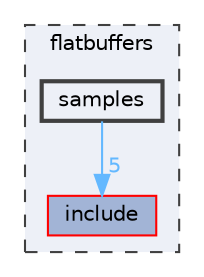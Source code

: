 digraph "flatbuffers/samples"
{
 // LATEX_PDF_SIZE
  bgcolor="transparent";
  edge [fontname=Helvetica,fontsize=10,labelfontname=Helvetica,labelfontsize=10];
  node [fontname=Helvetica,fontsize=10,shape=box,height=0.2,width=0.4];
  compound=true
  subgraph clusterdir_aab3332a77760f74556dcb4aee61b405 {
    graph [ bgcolor="#edf0f7", pencolor="grey25", label="flatbuffers", fontname=Helvetica,fontsize=10 style="filled,dashed", URL="dir_aab3332a77760f74556dcb4aee61b405.html",tooltip=""]
  dir_1070400e4fc31576c7133789377210a4 [label="include", fillcolor="#a2b4d6", color="red", style="filled", URL="dir_1070400e4fc31576c7133789377210a4.html",tooltip=""];
  dir_bf6eaad0446a34236143b09e38b9cb04 [label="samples", fillcolor="#edf0f7", color="grey25", style="filled,bold", URL="dir_bf6eaad0446a34236143b09e38b9cb04.html",tooltip=""];
  }
  dir_bf6eaad0446a34236143b09e38b9cb04->dir_1070400e4fc31576c7133789377210a4 [headlabel="5", labeldistance=1.5 headhref="dir_000174_000117.html" href="dir_000174_000117.html" color="steelblue1" fontcolor="steelblue1"];
}

